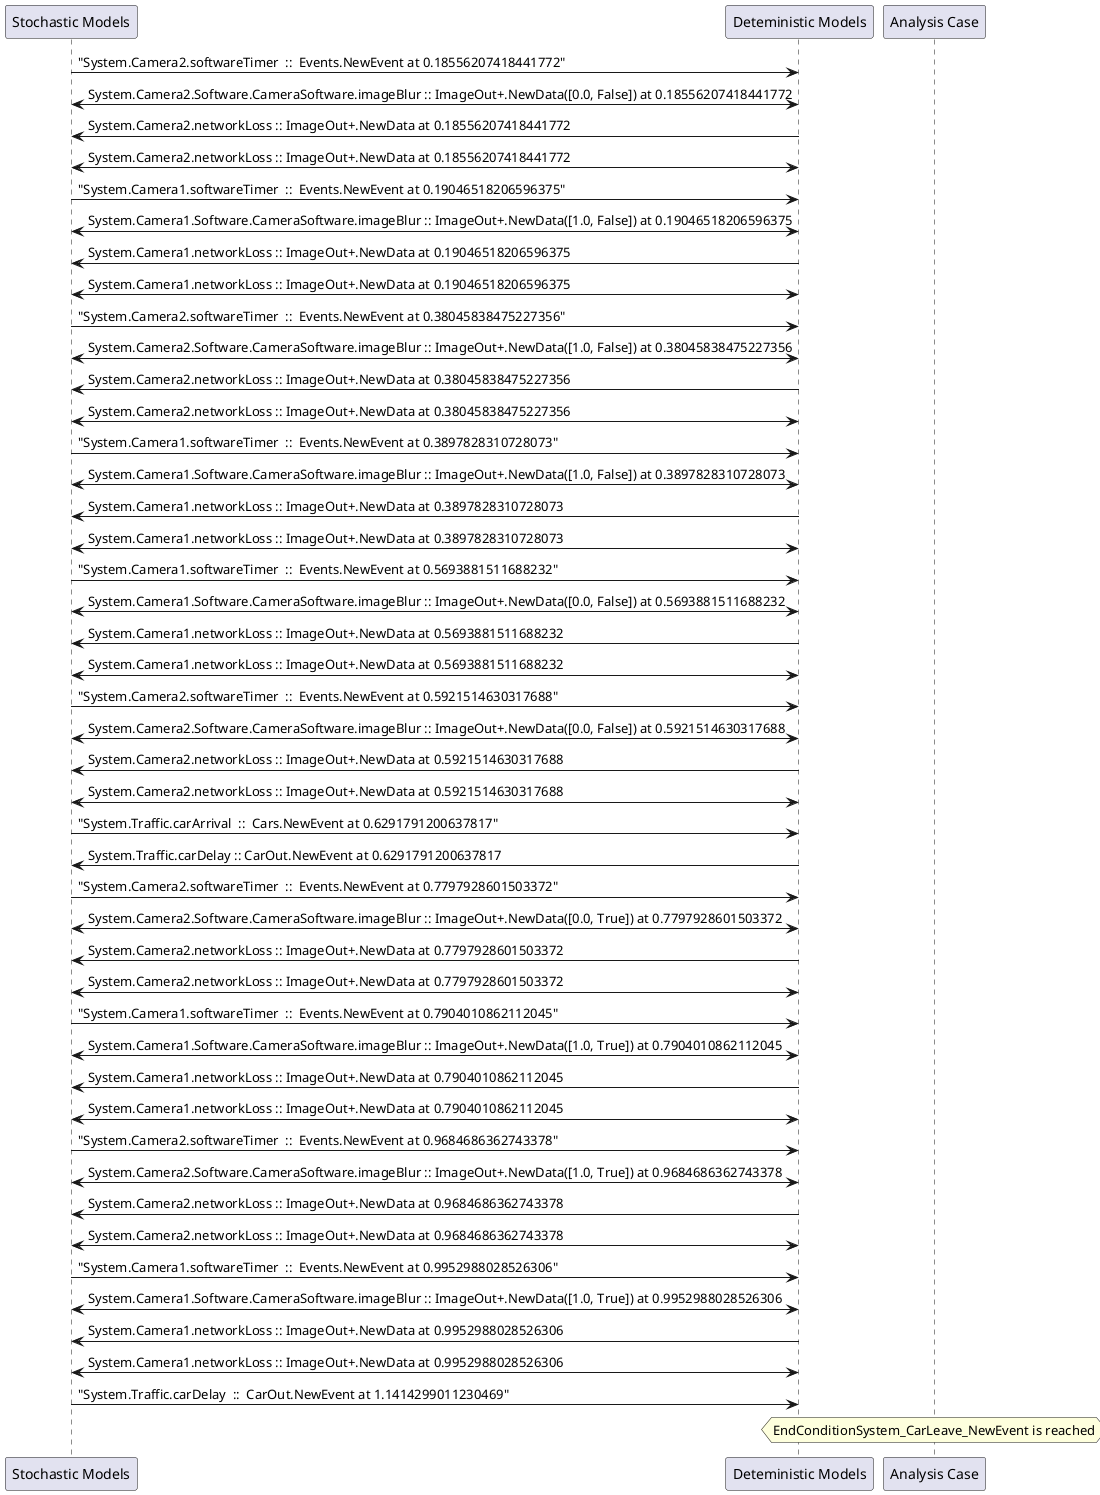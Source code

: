 
	@startuml
	participant "Stochastic Models" as stochmodel
	participant "Deteministic Models" as detmodel
	participant "Analysis Case" as analysis
	{39043_stop} stochmodel -> detmodel : "System.Camera2.softwareTimer  ::  Events.NewEvent at 0.18556207418441772"
detmodel <-> stochmodel : System.Camera2.Software.CameraSoftware.imageBlur :: ImageOut+.NewData([0.0, False]) at 0.18556207418441772
detmodel -> stochmodel : System.Camera2.networkLoss :: ImageOut+.NewData at 0.18556207418441772
detmodel <-> stochmodel : System.Camera2.networkLoss :: ImageOut+.NewData at 0.18556207418441772
{39027_stop} stochmodel -> detmodel : "System.Camera1.softwareTimer  ::  Events.NewEvent at 0.19046518206596375"
detmodel <-> stochmodel : System.Camera1.Software.CameraSoftware.imageBlur :: ImageOut+.NewData([1.0, False]) at 0.19046518206596375
detmodel -> stochmodel : System.Camera1.networkLoss :: ImageOut+.NewData at 0.19046518206596375
detmodel <-> stochmodel : System.Camera1.networkLoss :: ImageOut+.NewData at 0.19046518206596375
{39044_stop} stochmodel -> detmodel : "System.Camera2.softwareTimer  ::  Events.NewEvent at 0.38045838475227356"
detmodel <-> stochmodel : System.Camera2.Software.CameraSoftware.imageBlur :: ImageOut+.NewData([1.0, False]) at 0.38045838475227356
detmodel -> stochmodel : System.Camera2.networkLoss :: ImageOut+.NewData at 0.38045838475227356
detmodel <-> stochmodel : System.Camera2.networkLoss :: ImageOut+.NewData at 0.38045838475227356
{39028_stop} stochmodel -> detmodel : "System.Camera1.softwareTimer  ::  Events.NewEvent at 0.3897828310728073"
detmodel <-> stochmodel : System.Camera1.Software.CameraSoftware.imageBlur :: ImageOut+.NewData([1.0, False]) at 0.3897828310728073
detmodel -> stochmodel : System.Camera1.networkLoss :: ImageOut+.NewData at 0.3897828310728073
detmodel <-> stochmodel : System.Camera1.networkLoss :: ImageOut+.NewData at 0.3897828310728073
{39029_stop} stochmodel -> detmodel : "System.Camera1.softwareTimer  ::  Events.NewEvent at 0.5693881511688232"
detmodel <-> stochmodel : System.Camera1.Software.CameraSoftware.imageBlur :: ImageOut+.NewData([0.0, False]) at 0.5693881511688232
detmodel -> stochmodel : System.Camera1.networkLoss :: ImageOut+.NewData at 0.5693881511688232
detmodel <-> stochmodel : System.Camera1.networkLoss :: ImageOut+.NewData at 0.5693881511688232
{39045_stop} stochmodel -> detmodel : "System.Camera2.softwareTimer  ::  Events.NewEvent at 0.5921514630317688"
detmodel <-> stochmodel : System.Camera2.Software.CameraSoftware.imageBlur :: ImageOut+.NewData([0.0, False]) at 0.5921514630317688
detmodel -> stochmodel : System.Camera2.networkLoss :: ImageOut+.NewData at 0.5921514630317688
detmodel <-> stochmodel : System.Camera2.networkLoss :: ImageOut+.NewData at 0.5921514630317688
{39059_stop} stochmodel -> detmodel : "System.Traffic.carArrival  ::  Cars.NewEvent at 0.6291791200637817"
{39063_start} detmodel -> stochmodel : System.Traffic.carDelay :: CarOut.NewEvent at 0.6291791200637817
{39046_stop} stochmodel -> detmodel : "System.Camera2.softwareTimer  ::  Events.NewEvent at 0.7797928601503372"
detmodel <-> stochmodel : System.Camera2.Software.CameraSoftware.imageBlur :: ImageOut+.NewData([0.0, True]) at 0.7797928601503372
detmodel -> stochmodel : System.Camera2.networkLoss :: ImageOut+.NewData at 0.7797928601503372
detmodel <-> stochmodel : System.Camera2.networkLoss :: ImageOut+.NewData at 0.7797928601503372
{39030_stop} stochmodel -> detmodel : "System.Camera1.softwareTimer  ::  Events.NewEvent at 0.7904010862112045"
detmodel <-> stochmodel : System.Camera1.Software.CameraSoftware.imageBlur :: ImageOut+.NewData([1.0, True]) at 0.7904010862112045
detmodel -> stochmodel : System.Camera1.networkLoss :: ImageOut+.NewData at 0.7904010862112045
detmodel <-> stochmodel : System.Camera1.networkLoss :: ImageOut+.NewData at 0.7904010862112045
{39047_stop} stochmodel -> detmodel : "System.Camera2.softwareTimer  ::  Events.NewEvent at 0.9684686362743378"
detmodel <-> stochmodel : System.Camera2.Software.CameraSoftware.imageBlur :: ImageOut+.NewData([1.0, True]) at 0.9684686362743378
detmodel -> stochmodel : System.Camera2.networkLoss :: ImageOut+.NewData at 0.9684686362743378
detmodel <-> stochmodel : System.Camera2.networkLoss :: ImageOut+.NewData at 0.9684686362743378
{39031_stop} stochmodel -> detmodel : "System.Camera1.softwareTimer  ::  Events.NewEvent at 0.9952988028526306"
detmodel <-> stochmodel : System.Camera1.Software.CameraSoftware.imageBlur :: ImageOut+.NewData([1.0, True]) at 0.9952988028526306
detmodel -> stochmodel : System.Camera1.networkLoss :: ImageOut+.NewData at 0.9952988028526306
detmodel <-> stochmodel : System.Camera1.networkLoss :: ImageOut+.NewData at 0.9952988028526306
{39063_stop} stochmodel -> detmodel : "System.Traffic.carDelay  ::  CarOut.NewEvent at 1.1414299011230469"
{39063_start} <-> {39063_stop} : delay
hnote over analysis 
EndConditionSystem_CarLeave_NewEvent is reached
endnote
@enduml